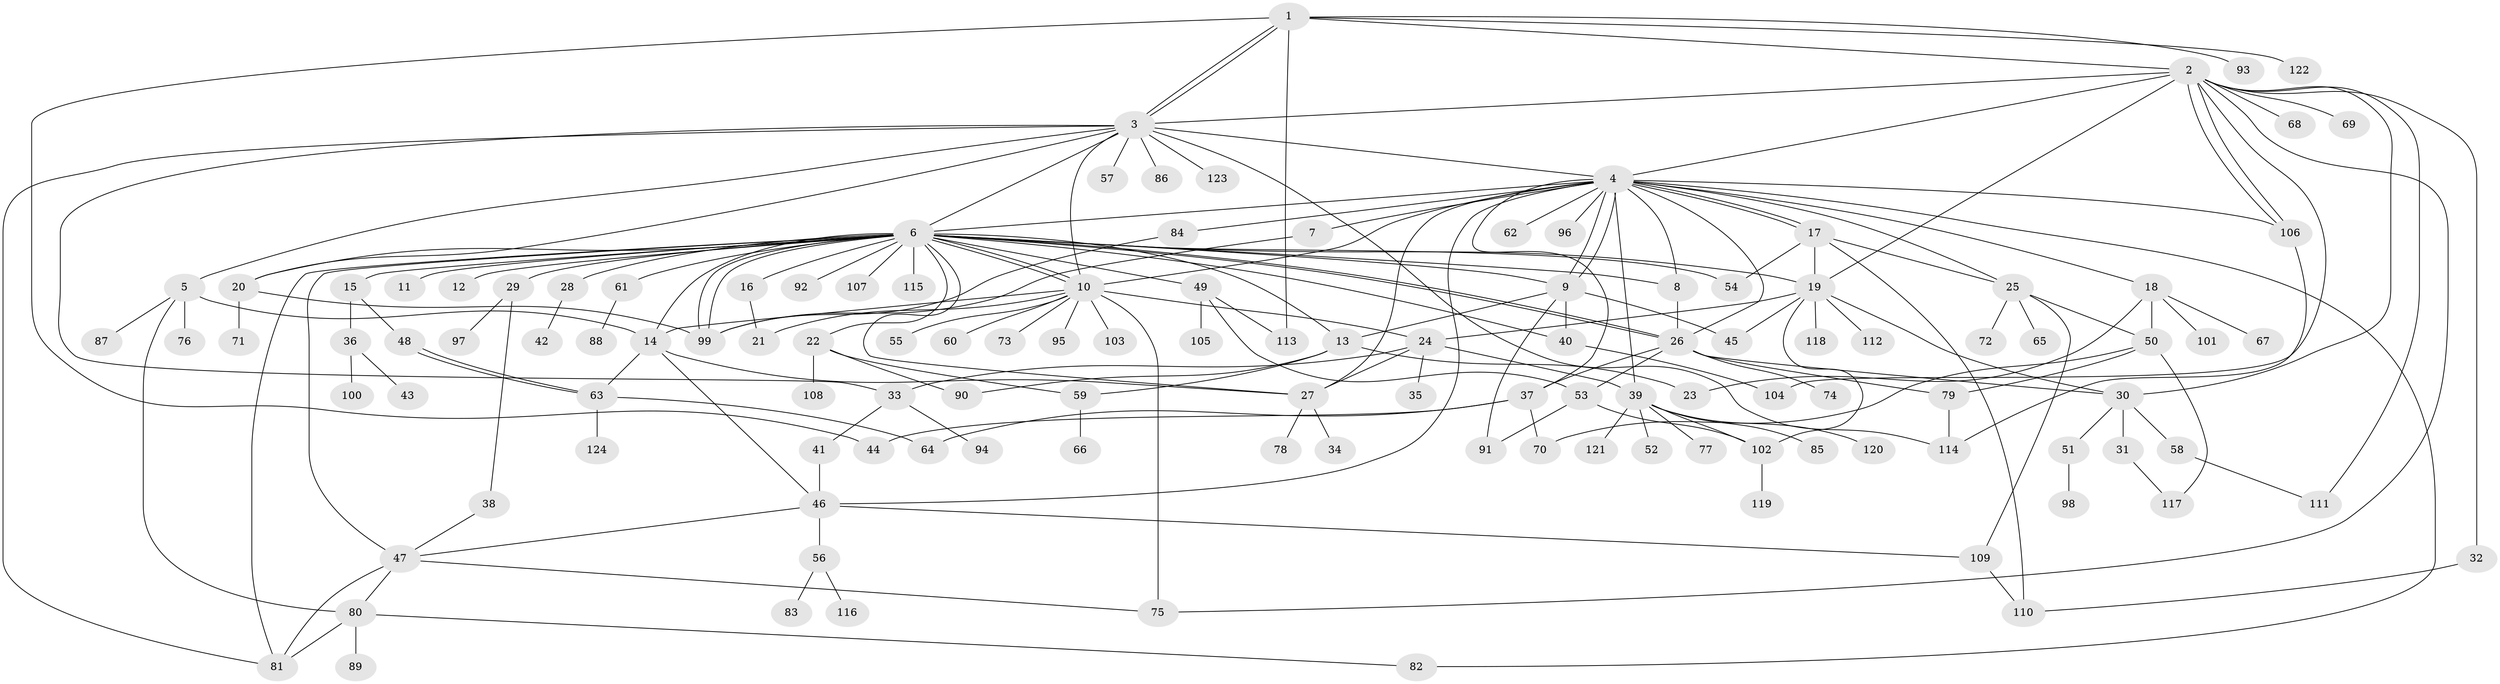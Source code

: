 // Generated by graph-tools (version 1.1) at 2025/11/02/27/25 16:11:16]
// undirected, 124 vertices, 197 edges
graph export_dot {
graph [start="1"]
  node [color=gray90,style=filled];
  1;
  2;
  3;
  4;
  5;
  6;
  7;
  8;
  9;
  10;
  11;
  12;
  13;
  14;
  15;
  16;
  17;
  18;
  19;
  20;
  21;
  22;
  23;
  24;
  25;
  26;
  27;
  28;
  29;
  30;
  31;
  32;
  33;
  34;
  35;
  36;
  37;
  38;
  39;
  40;
  41;
  42;
  43;
  44;
  45;
  46;
  47;
  48;
  49;
  50;
  51;
  52;
  53;
  54;
  55;
  56;
  57;
  58;
  59;
  60;
  61;
  62;
  63;
  64;
  65;
  66;
  67;
  68;
  69;
  70;
  71;
  72;
  73;
  74;
  75;
  76;
  77;
  78;
  79;
  80;
  81;
  82;
  83;
  84;
  85;
  86;
  87;
  88;
  89;
  90;
  91;
  92;
  93;
  94;
  95;
  96;
  97;
  98;
  99;
  100;
  101;
  102;
  103;
  104;
  105;
  106;
  107;
  108;
  109;
  110;
  111;
  112;
  113;
  114;
  115;
  116;
  117;
  118;
  119;
  120;
  121;
  122;
  123;
  124;
  1 -- 2;
  1 -- 3;
  1 -- 3;
  1 -- 44;
  1 -- 93;
  1 -- 113;
  1 -- 122;
  2 -- 3;
  2 -- 4;
  2 -- 19;
  2 -- 30;
  2 -- 32;
  2 -- 68;
  2 -- 69;
  2 -- 75;
  2 -- 104;
  2 -- 106;
  2 -- 106;
  2 -- 111;
  3 -- 4;
  3 -- 5;
  3 -- 6;
  3 -- 10;
  3 -- 20;
  3 -- 33;
  3 -- 57;
  3 -- 81;
  3 -- 86;
  3 -- 114;
  3 -- 123;
  4 -- 6;
  4 -- 7;
  4 -- 8;
  4 -- 9;
  4 -- 9;
  4 -- 10;
  4 -- 17;
  4 -- 17;
  4 -- 18;
  4 -- 25;
  4 -- 26;
  4 -- 27;
  4 -- 37;
  4 -- 39;
  4 -- 46;
  4 -- 62;
  4 -- 82;
  4 -- 84;
  4 -- 96;
  4 -- 106;
  5 -- 14;
  5 -- 76;
  5 -- 80;
  5 -- 87;
  6 -- 8;
  6 -- 9;
  6 -- 10;
  6 -- 10;
  6 -- 11;
  6 -- 12;
  6 -- 13;
  6 -- 14;
  6 -- 15;
  6 -- 16;
  6 -- 19;
  6 -- 20;
  6 -- 22;
  6 -- 26;
  6 -- 26;
  6 -- 27;
  6 -- 28;
  6 -- 29;
  6 -- 40;
  6 -- 47;
  6 -- 49;
  6 -- 54;
  6 -- 61;
  6 -- 81;
  6 -- 92;
  6 -- 99;
  6 -- 99;
  6 -- 107;
  6 -- 115;
  7 -- 99;
  8 -- 26;
  9 -- 13;
  9 -- 40;
  9 -- 45;
  9 -- 91;
  10 -- 14;
  10 -- 21;
  10 -- 24;
  10 -- 55;
  10 -- 60;
  10 -- 73;
  10 -- 75;
  10 -- 95;
  10 -- 103;
  13 -- 23;
  13 -- 59;
  13 -- 90;
  14 -- 27;
  14 -- 46;
  14 -- 63;
  15 -- 36;
  15 -- 48;
  16 -- 21;
  17 -- 19;
  17 -- 25;
  17 -- 54;
  17 -- 110;
  18 -- 23;
  18 -- 50;
  18 -- 67;
  18 -- 101;
  19 -- 24;
  19 -- 30;
  19 -- 45;
  19 -- 102;
  19 -- 112;
  19 -- 118;
  20 -- 71;
  20 -- 99;
  22 -- 59;
  22 -- 90;
  22 -- 108;
  24 -- 27;
  24 -- 33;
  24 -- 35;
  24 -- 39;
  25 -- 50;
  25 -- 65;
  25 -- 72;
  25 -- 109;
  26 -- 30;
  26 -- 37;
  26 -- 53;
  26 -- 74;
  26 -- 79;
  27 -- 34;
  27 -- 78;
  28 -- 42;
  29 -- 38;
  29 -- 97;
  30 -- 31;
  30 -- 51;
  30 -- 58;
  31 -- 117;
  32 -- 110;
  33 -- 41;
  33 -- 94;
  36 -- 43;
  36 -- 100;
  37 -- 44;
  37 -- 64;
  37 -- 70;
  38 -- 47;
  39 -- 52;
  39 -- 77;
  39 -- 85;
  39 -- 102;
  39 -- 120;
  39 -- 121;
  40 -- 104;
  41 -- 46;
  46 -- 47;
  46 -- 56;
  46 -- 109;
  47 -- 75;
  47 -- 80;
  47 -- 81;
  48 -- 63;
  48 -- 63;
  49 -- 53;
  49 -- 105;
  49 -- 113;
  50 -- 70;
  50 -- 79;
  50 -- 117;
  51 -- 98;
  53 -- 91;
  53 -- 102;
  56 -- 83;
  56 -- 116;
  58 -- 111;
  59 -- 66;
  61 -- 88;
  63 -- 64;
  63 -- 124;
  79 -- 114;
  80 -- 81;
  80 -- 82;
  80 -- 89;
  84 -- 99;
  102 -- 119;
  106 -- 114;
  109 -- 110;
}
